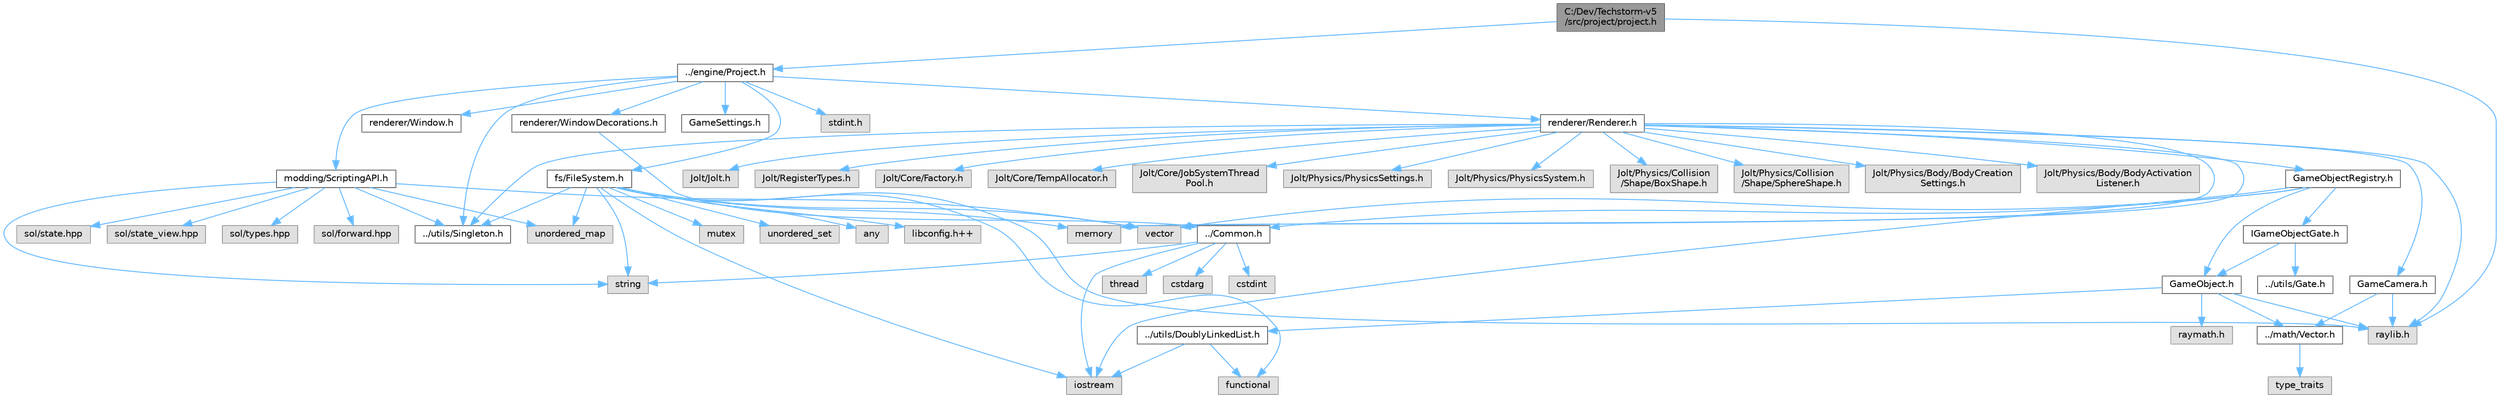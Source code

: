 digraph "C:/Dev/Techstorm-v5/src/project/project.h"
{
 // LATEX_PDF_SIZE
  bgcolor="transparent";
  edge [fontname=Helvetica,fontsize=10,labelfontname=Helvetica,labelfontsize=10];
  node [fontname=Helvetica,fontsize=10,shape=box,height=0.2,width=0.4];
  Node1 [id="Node000001",label="C:/Dev/Techstorm-v5\l/src/project/project.h",height=0.2,width=0.4,color="gray40", fillcolor="grey60", style="filled", fontcolor="black",tooltip=" "];
  Node1 -> Node2 [id="edge70_Node000001_Node000002",color="steelblue1",style="solid",tooltip=" "];
  Node2 [id="Node000002",label="../engine/Project.h",height=0.2,width=0.4,color="grey40", fillcolor="white", style="filled",URL="$d8/d7d/engine_2_project_8h.html",tooltip=" "];
  Node2 -> Node3 [id="edge71_Node000002_Node000003",color="steelblue1",style="solid",tooltip=" "];
  Node3 [id="Node000003",label="renderer/Renderer.h",height=0.2,width=0.4,color="grey40", fillcolor="white", style="filled",URL="$d3/da0/_renderer_8h.html",tooltip=" "];
  Node3 -> Node4 [id="edge72_Node000003_Node000004",color="steelblue1",style="solid",tooltip=" "];
  Node4 [id="Node000004",label="vector",height=0.2,width=0.4,color="grey60", fillcolor="#E0E0E0", style="filled",tooltip=" "];
  Node3 -> Node5 [id="edge73_Node000003_Node000005",color="steelblue1",style="solid",tooltip=" "];
  Node5 [id="Node000005",label="memory",height=0.2,width=0.4,color="grey60", fillcolor="#E0E0E0", style="filled",tooltip=" "];
  Node3 -> Node6 [id="edge74_Node000003_Node000006",color="steelblue1",style="solid",tooltip=" "];
  Node6 [id="Node000006",label="../utils/Singleton.h",height=0.2,width=0.4,color="grey40", fillcolor="white", style="filled",URL="$de/dec/_singleton_8h.html",tooltip=" "];
  Node3 -> Node7 [id="edge75_Node000003_Node000007",color="steelblue1",style="solid",tooltip=" "];
  Node7 [id="Node000007",label="GameObjectRegistry.h",height=0.2,width=0.4,color="grey40", fillcolor="white", style="filled",URL="$d9/dfc/_game_object_registry_8h.html",tooltip=" "];
  Node7 -> Node8 [id="edge76_Node000007_Node000008",color="steelblue1",style="solid",tooltip=" "];
  Node8 [id="Node000008",label="iostream",height=0.2,width=0.4,color="grey60", fillcolor="#E0E0E0", style="filled",tooltip=" "];
  Node7 -> Node4 [id="edge77_Node000007_Node000004",color="steelblue1",style="solid",tooltip=" "];
  Node7 -> Node9 [id="edge78_Node000007_Node000009",color="steelblue1",style="solid",tooltip=" "];
  Node9 [id="Node000009",label="GameObject.h",height=0.2,width=0.4,color="grey40", fillcolor="white", style="filled",URL="$df/d91/_game_object_8h.html",tooltip=" "];
  Node9 -> Node10 [id="edge79_Node000009_Node000010",color="steelblue1",style="solid",tooltip=" "];
  Node10 [id="Node000010",label="../math/Vector.h",height=0.2,width=0.4,color="grey40", fillcolor="white", style="filled",URL="$d4/d7f/_vector_8h.html",tooltip=" "];
  Node10 -> Node11 [id="edge80_Node000010_Node000011",color="steelblue1",style="solid",tooltip=" "];
  Node11 [id="Node000011",label="type_traits",height=0.2,width=0.4,color="grey60", fillcolor="#E0E0E0", style="filled",tooltip=" "];
  Node9 -> Node12 [id="edge81_Node000009_Node000012",color="steelblue1",style="solid",tooltip=" "];
  Node12 [id="Node000012",label="raylib.h",height=0.2,width=0.4,color="grey60", fillcolor="#E0E0E0", style="filled",tooltip=" "];
  Node9 -> Node13 [id="edge82_Node000009_Node000013",color="steelblue1",style="solid",tooltip=" "];
  Node13 [id="Node000013",label="raymath.h",height=0.2,width=0.4,color="grey60", fillcolor="#E0E0E0", style="filled",tooltip=" "];
  Node9 -> Node14 [id="edge83_Node000009_Node000014",color="steelblue1",style="solid",tooltip=" "];
  Node14 [id="Node000014",label="../utils/DoublyLinkedList.h",height=0.2,width=0.4,color="grey40", fillcolor="white", style="filled",URL="$d9/dbe/_doubly_linked_list_8h.html",tooltip=" "];
  Node14 -> Node8 [id="edge84_Node000014_Node000008",color="steelblue1",style="solid",tooltip=" "];
  Node14 -> Node15 [id="edge85_Node000014_Node000015",color="steelblue1",style="solid",tooltip=" "];
  Node15 [id="Node000015",label="functional",height=0.2,width=0.4,color="grey60", fillcolor="#E0E0E0", style="filled",tooltip=" "];
  Node7 -> Node16 [id="edge86_Node000007_Node000016",color="steelblue1",style="solid",tooltip=" "];
  Node16 [id="Node000016",label="../Common.h",height=0.2,width=0.4,color="grey40", fillcolor="white", style="filled",URL="$db/d1f/_common_8h.html",tooltip=" "];
  Node16 -> Node8 [id="edge87_Node000016_Node000008",color="steelblue1",style="solid",tooltip=" "];
  Node16 -> Node17 [id="edge88_Node000016_Node000017",color="steelblue1",style="solid",tooltip=" "];
  Node17 [id="Node000017",label="cstdarg",height=0.2,width=0.4,color="grey60", fillcolor="#E0E0E0", style="filled",tooltip=" "];
  Node16 -> Node18 [id="edge89_Node000016_Node000018",color="steelblue1",style="solid",tooltip=" "];
  Node18 [id="Node000018",label="cstdint",height=0.2,width=0.4,color="grey60", fillcolor="#E0E0E0", style="filled",tooltip=" "];
  Node16 -> Node19 [id="edge90_Node000016_Node000019",color="steelblue1",style="solid",tooltip=" "];
  Node19 [id="Node000019",label="string",height=0.2,width=0.4,color="grey60", fillcolor="#E0E0E0", style="filled",tooltip=" "];
  Node16 -> Node20 [id="edge91_Node000016_Node000020",color="steelblue1",style="solid",tooltip=" "];
  Node20 [id="Node000020",label="thread",height=0.2,width=0.4,color="grey60", fillcolor="#E0E0E0", style="filled",tooltip=" "];
  Node7 -> Node21 [id="edge92_Node000007_Node000021",color="steelblue1",style="solid",tooltip=" "];
  Node21 [id="Node000021",label="IGameObjectGate.h",height=0.2,width=0.4,color="grey40", fillcolor="white", style="filled",URL="$db/d88/_i_game_object_gate_8h.html",tooltip=" "];
  Node21 -> Node22 [id="edge93_Node000021_Node000022",color="steelblue1",style="solid",tooltip=" "];
  Node22 [id="Node000022",label="../utils/Gate.h",height=0.2,width=0.4,color="grey40", fillcolor="white", style="filled",URL="$dc/d7f/_gate_8h.html",tooltip=" "];
  Node21 -> Node9 [id="edge94_Node000021_Node000009",color="steelblue1",style="solid",tooltip=" "];
  Node3 -> Node23 [id="edge95_Node000003_Node000023",color="steelblue1",style="solid",tooltip=" "];
  Node23 [id="Node000023",label="GameCamera.h",height=0.2,width=0.4,color="grey40", fillcolor="white", style="filled",URL="$d3/d41/_game_camera_8h.html",tooltip="Declares the GameCamera class."];
  Node23 -> Node10 [id="edge96_Node000023_Node000010",color="steelblue1",style="solid",tooltip=" "];
  Node23 -> Node12 [id="edge97_Node000023_Node000012",color="steelblue1",style="solid",tooltip=" "];
  Node3 -> Node24 [id="edge98_Node000003_Node000024",color="steelblue1",style="solid",tooltip=" "];
  Node24 [id="Node000024",label="Jolt/Jolt.h",height=0.2,width=0.4,color="grey60", fillcolor="#E0E0E0", style="filled",tooltip=" "];
  Node3 -> Node25 [id="edge99_Node000003_Node000025",color="steelblue1",style="solid",tooltip=" "];
  Node25 [id="Node000025",label="Jolt/RegisterTypes.h",height=0.2,width=0.4,color="grey60", fillcolor="#E0E0E0", style="filled",tooltip=" "];
  Node3 -> Node26 [id="edge100_Node000003_Node000026",color="steelblue1",style="solid",tooltip=" "];
  Node26 [id="Node000026",label="Jolt/Core/Factory.h",height=0.2,width=0.4,color="grey60", fillcolor="#E0E0E0", style="filled",tooltip=" "];
  Node3 -> Node27 [id="edge101_Node000003_Node000027",color="steelblue1",style="solid",tooltip=" "];
  Node27 [id="Node000027",label="Jolt/Core/TempAllocator.h",height=0.2,width=0.4,color="grey60", fillcolor="#E0E0E0", style="filled",tooltip=" "];
  Node3 -> Node28 [id="edge102_Node000003_Node000028",color="steelblue1",style="solid",tooltip=" "];
  Node28 [id="Node000028",label="Jolt/Core/JobSystemThread\lPool.h",height=0.2,width=0.4,color="grey60", fillcolor="#E0E0E0", style="filled",tooltip=" "];
  Node3 -> Node29 [id="edge103_Node000003_Node000029",color="steelblue1",style="solid",tooltip=" "];
  Node29 [id="Node000029",label="Jolt/Physics/PhysicsSettings.h",height=0.2,width=0.4,color="grey60", fillcolor="#E0E0E0", style="filled",tooltip=" "];
  Node3 -> Node30 [id="edge104_Node000003_Node000030",color="steelblue1",style="solid",tooltip=" "];
  Node30 [id="Node000030",label="Jolt/Physics/PhysicsSystem.h",height=0.2,width=0.4,color="grey60", fillcolor="#E0E0E0", style="filled",tooltip=" "];
  Node3 -> Node31 [id="edge105_Node000003_Node000031",color="steelblue1",style="solid",tooltip=" "];
  Node31 [id="Node000031",label="Jolt/Physics/Collision\l/Shape/BoxShape.h",height=0.2,width=0.4,color="grey60", fillcolor="#E0E0E0", style="filled",tooltip=" "];
  Node3 -> Node32 [id="edge106_Node000003_Node000032",color="steelblue1",style="solid",tooltip=" "];
  Node32 [id="Node000032",label="Jolt/Physics/Collision\l/Shape/SphereShape.h",height=0.2,width=0.4,color="grey60", fillcolor="#E0E0E0", style="filled",tooltip=" "];
  Node3 -> Node33 [id="edge107_Node000003_Node000033",color="steelblue1",style="solid",tooltip=" "];
  Node33 [id="Node000033",label="Jolt/Physics/Body/BodyCreation\lSettings.h",height=0.2,width=0.4,color="grey60", fillcolor="#E0E0E0", style="filled",tooltip=" "];
  Node3 -> Node34 [id="edge108_Node000003_Node000034",color="steelblue1",style="solid",tooltip=" "];
  Node34 [id="Node000034",label="Jolt/Physics/Body/BodyActivation\lListener.h",height=0.2,width=0.4,color="grey60", fillcolor="#E0E0E0", style="filled",tooltip=" "];
  Node3 -> Node12 [id="edge109_Node000003_Node000012",color="steelblue1",style="solid",tooltip=" "];
  Node2 -> Node35 [id="edge110_Node000002_Node000035",color="steelblue1",style="solid",tooltip=" "];
  Node35 [id="Node000035",label="renderer/Window.h",height=0.2,width=0.4,color="grey40", fillcolor="white", style="filled",URL="$de/d42/_window_8h.html",tooltip=" "];
  Node2 -> Node36 [id="edge111_Node000002_Node000036",color="steelblue1",style="solid",tooltip=" "];
  Node36 [id="Node000036",label="renderer/WindowDecorations.h",height=0.2,width=0.4,color="grey40", fillcolor="white", style="filled",URL="$d3/d19/_window_decorations_8h.html",tooltip=" "];
  Node36 -> Node16 [id="edge112_Node000036_Node000016",color="steelblue1",style="solid",tooltip=" "];
  Node2 -> Node6 [id="edge113_Node000002_Node000006",color="steelblue1",style="solid",tooltip=" "];
  Node2 -> Node37 [id="edge114_Node000002_Node000037",color="steelblue1",style="solid",tooltip=" "];
  Node37 [id="Node000037",label="modding/ScriptingAPI.h",height=0.2,width=0.4,color="grey40", fillcolor="white", style="filled",URL="$dc/d41/_scripting_a_p_i_8h.html",tooltip=" "];
  Node37 -> Node6 [id="edge115_Node000037_Node000006",color="steelblue1",style="solid",tooltip=" "];
  Node37 -> Node4 [id="edge116_Node000037_Node000004",color="steelblue1",style="solid",tooltip=" "];
  Node37 -> Node38 [id="edge117_Node000037_Node000038",color="steelblue1",style="solid",tooltip=" "];
  Node38 [id="Node000038",label="sol/state.hpp",height=0.2,width=0.4,color="grey60", fillcolor="#E0E0E0", style="filled",tooltip=" "];
  Node37 -> Node39 [id="edge118_Node000037_Node000039",color="steelblue1",style="solid",tooltip=" "];
  Node39 [id="Node000039",label="sol/state_view.hpp",height=0.2,width=0.4,color="grey60", fillcolor="#E0E0E0", style="filled",tooltip=" "];
  Node37 -> Node40 [id="edge119_Node000037_Node000040",color="steelblue1",style="solid",tooltip=" "];
  Node40 [id="Node000040",label="sol/types.hpp",height=0.2,width=0.4,color="grey60", fillcolor="#E0E0E0", style="filled",tooltip=" "];
  Node37 -> Node19 [id="edge120_Node000037_Node000019",color="steelblue1",style="solid",tooltip=" "];
  Node37 -> Node41 [id="edge121_Node000037_Node000041",color="steelblue1",style="solid",tooltip=" "];
  Node41 [id="Node000041",label="unordered_map",height=0.2,width=0.4,color="grey60", fillcolor="#E0E0E0", style="filled",tooltip=" "];
  Node37 -> Node42 [id="edge122_Node000037_Node000042",color="steelblue1",style="solid",tooltip=" "];
  Node42 [id="Node000042",label="sol/forward.hpp",height=0.2,width=0.4,color="grey60", fillcolor="#E0E0E0", style="filled",tooltip=" "];
  Node2 -> Node43 [id="edge123_Node000002_Node000043",color="steelblue1",style="solid",tooltip=" "];
  Node43 [id="Node000043",label="GameSettings.h",height=0.2,width=0.4,color="grey40", fillcolor="white", style="filled",URL="$d1/d49/_game_settings_8h.html",tooltip=" "];
  Node2 -> Node44 [id="edge124_Node000002_Node000044",color="steelblue1",style="solid",tooltip=" "];
  Node44 [id="Node000044",label="fs/FileSystem.h",height=0.2,width=0.4,color="grey40", fillcolor="white", style="filled",URL="$d2/d58/_file_system_8h.html",tooltip=" "];
  Node44 -> Node8 [id="edge125_Node000044_Node000008",color="steelblue1",style="solid",tooltip=" "];
  Node44 -> Node19 [id="edge126_Node000044_Node000019",color="steelblue1",style="solid",tooltip=" "];
  Node44 -> Node4 [id="edge127_Node000044_Node000004",color="steelblue1",style="solid",tooltip=" "];
  Node44 -> Node5 [id="edge128_Node000044_Node000005",color="steelblue1",style="solid",tooltip=" "];
  Node44 -> Node45 [id="edge129_Node000044_Node000045",color="steelblue1",style="solid",tooltip=" "];
  Node45 [id="Node000045",label="mutex",height=0.2,width=0.4,color="grey60", fillcolor="#E0E0E0", style="filled",tooltip=" "];
  Node44 -> Node41 [id="edge130_Node000044_Node000041",color="steelblue1",style="solid",tooltip=" "];
  Node44 -> Node46 [id="edge131_Node000044_Node000046",color="steelblue1",style="solid",tooltip=" "];
  Node46 [id="Node000046",label="unordered_set",height=0.2,width=0.4,color="grey60", fillcolor="#E0E0E0", style="filled",tooltip=" "];
  Node44 -> Node47 [id="edge132_Node000044_Node000047",color="steelblue1",style="solid",tooltip=" "];
  Node47 [id="Node000047",label="any",height=0.2,width=0.4,color="grey60", fillcolor="#E0E0E0", style="filled",tooltip=" "];
  Node44 -> Node15 [id="edge133_Node000044_Node000015",color="steelblue1",style="solid",tooltip=" "];
  Node44 -> Node12 [id="edge134_Node000044_Node000012",color="steelblue1",style="solid",tooltip=" "];
  Node44 -> Node6 [id="edge135_Node000044_Node000006",color="steelblue1",style="solid",tooltip=" "];
  Node44 -> Node48 [id="edge136_Node000044_Node000048",color="steelblue1",style="solid",tooltip=" "];
  Node48 [id="Node000048",label="libconfig.h++",height=0.2,width=0.4,color="grey60", fillcolor="#E0E0E0", style="filled",tooltip=" "];
  Node2 -> Node49 [id="edge137_Node000002_Node000049",color="steelblue1",style="solid",tooltip=" "];
  Node49 [id="Node000049",label="stdint.h",height=0.2,width=0.4,color="grey60", fillcolor="#E0E0E0", style="filled",tooltip=" "];
  Node1 -> Node12 [id="edge138_Node000001_Node000012",color="steelblue1",style="solid",tooltip=" "];
}
